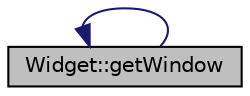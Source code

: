 digraph "Widget::getWindow"
{
 // INTERACTIVE_SVG=YES
  edge [fontname="Helvetica",fontsize="10",labelfontname="Helvetica",labelfontsize="10"];
  node [fontname="Helvetica",fontsize="10",shape=record];
  rankdir="LR";
  Node144 [label="Widget::getWindow",height=0.2,width=0.4,color="black", fillcolor="grey75", style="filled", fontcolor="black"];
  Node144 -> Node144 [dir="back",color="midnightblue",fontsize="10",style="solid",fontname="Helvetica"];
}
